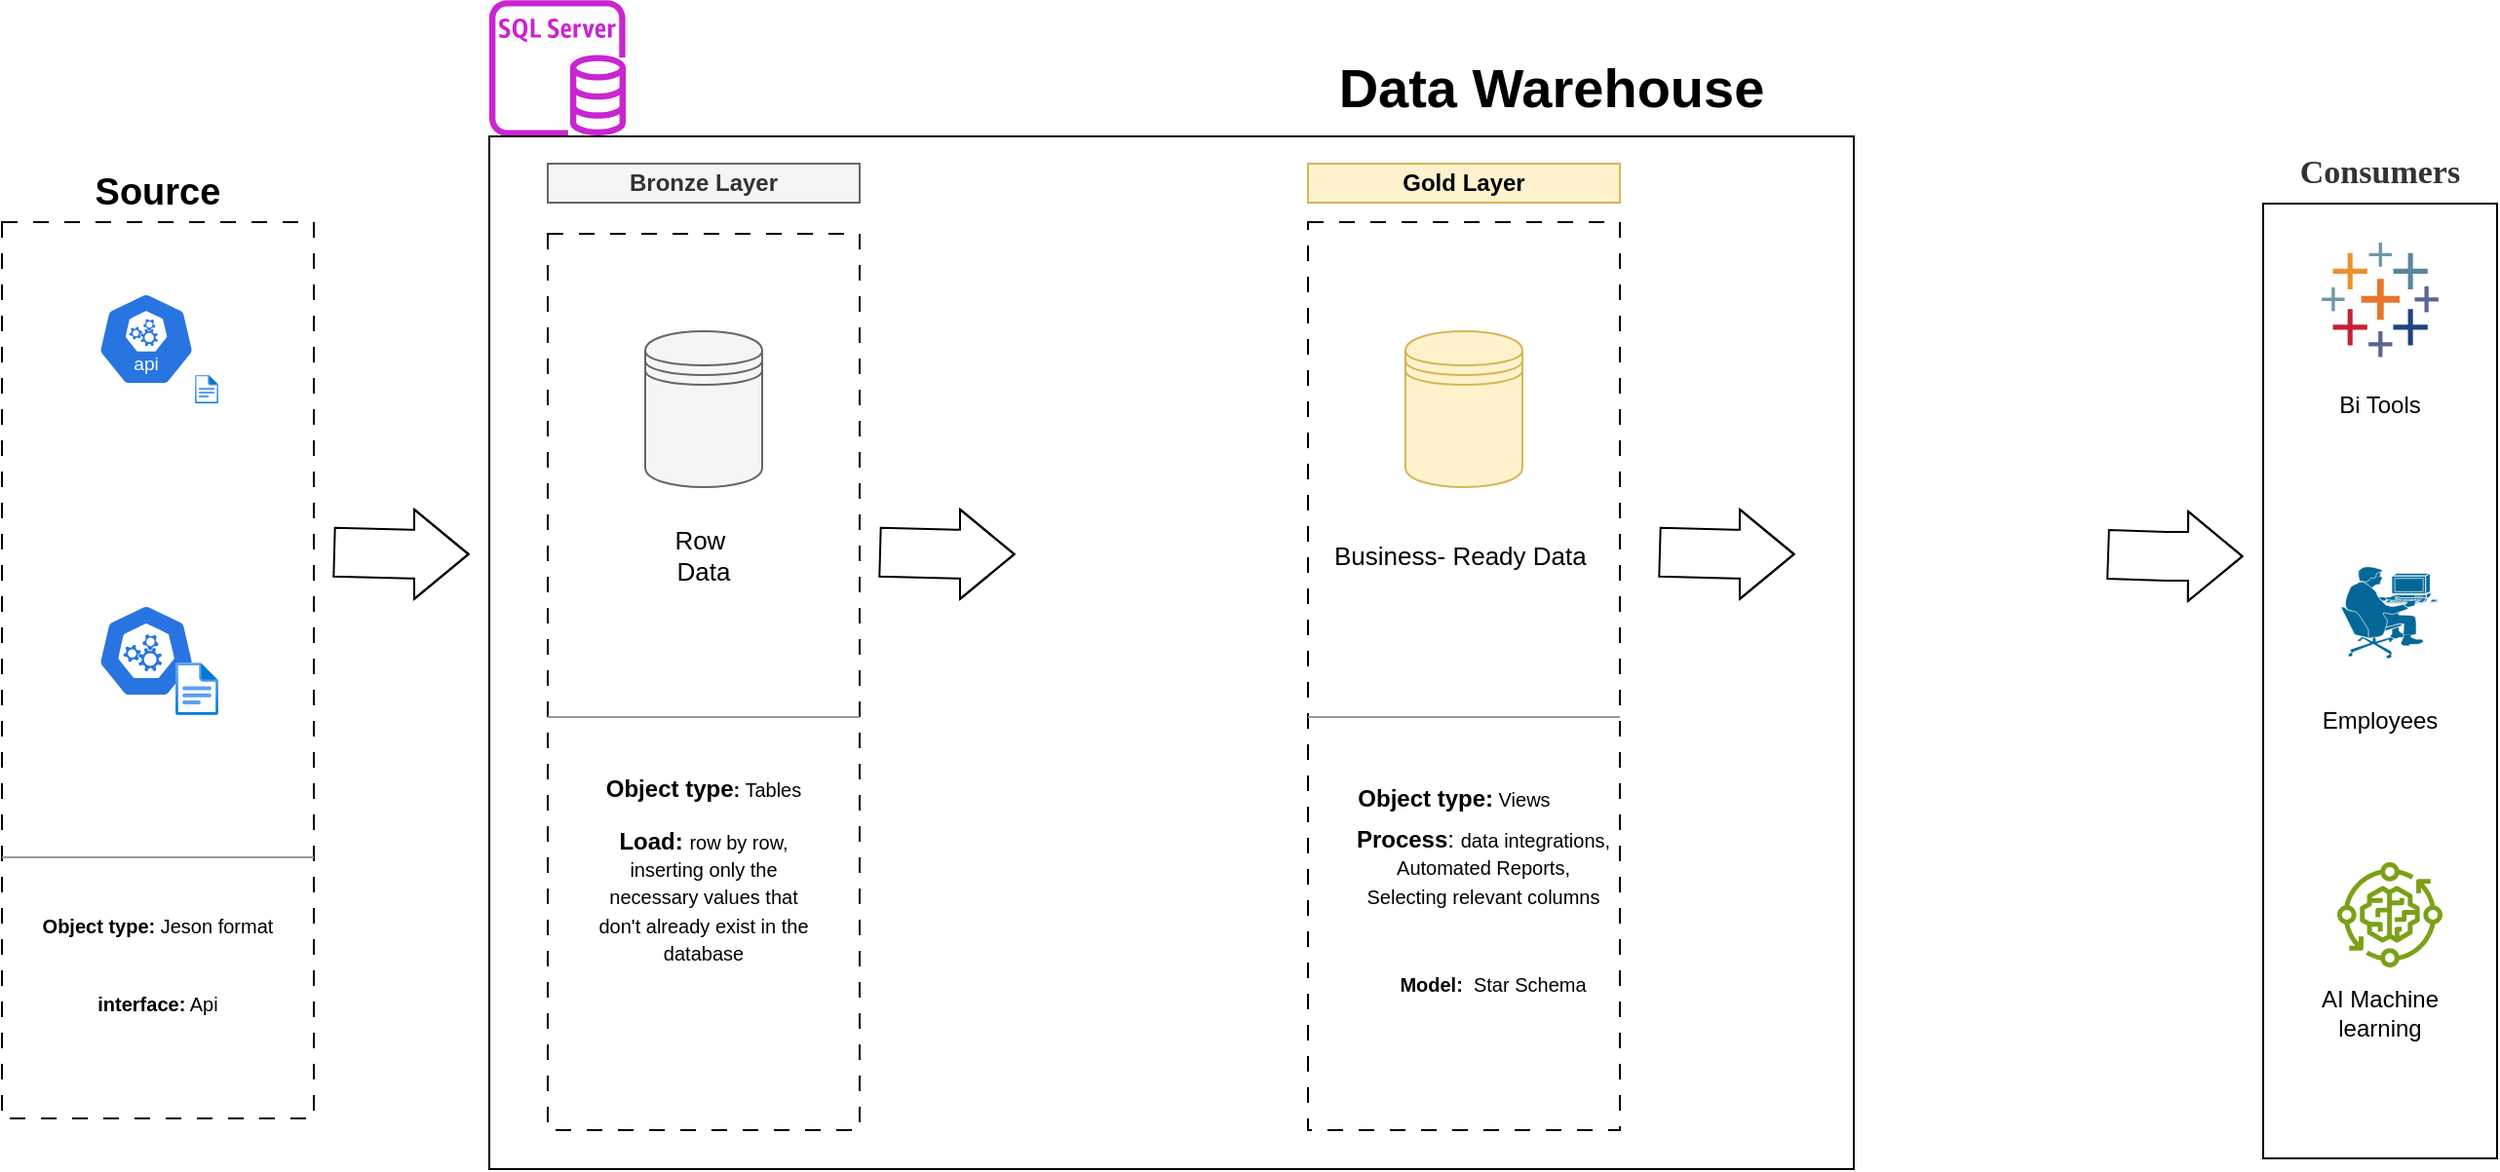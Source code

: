 <mxfile version="26.0.14">
  <diagram name="‫עמוד-1‬" id="hyvZve8t6bv8eFB8NkO2">
    <mxGraphModel dx="1050" dy="1699" grid="1" gridSize="10" guides="1" tooltips="1" connect="1" arrows="1" fold="1" page="1" pageScale="1" pageWidth="827" pageHeight="1169" math="0" shadow="0">
      <root>
        <mxCell id="0" />
        <mxCell id="1" parent="0" />
        <mxCell id="3gFK6-2FTQnyCM7ovKps-1" value="" style="rounded=0;whiteSpace=wrap;html=1;fillColor=none;dashed=1;dashPattern=8 8;" parent="1" vertex="1">
          <mxGeometry x="100" y="74" width="160" height="460" as="geometry" />
        </mxCell>
        <mxCell id="3gFK6-2FTQnyCM7ovKps-4" value="&lt;font style=&quot;font-size: 19px;&quot;&gt;&lt;b&gt;Source&lt;/b&gt;&lt;/font&gt;" style="text;html=1;align=center;verticalAlign=middle;whiteSpace=wrap;rounded=0;sketch=1;curveFitting=1;jiggle=2;" parent="1" vertex="1">
          <mxGeometry x="115" y="44" width="130" height="30" as="geometry" />
        </mxCell>
        <mxCell id="3gFK6-2FTQnyCM7ovKps-5" value="" style="aspect=fixed;sketch=0;html=1;dashed=0;whitespace=wrap;verticalLabelPosition=bottom;verticalAlign=top;fillColor=#2875E2;strokeColor=#ffffff;points=[[0.005,0.63,0],[0.1,0.2,0],[0.9,0.2,0],[0.5,0,0],[0.995,0.63,0],[0.72,0.99,0],[0.5,1,0],[0.28,0.99,0]];shape=mxgraph.kubernetes.icon2;kubernetesLabel=1;prIcon=api" parent="1" vertex="1">
          <mxGeometry x="149.05" y="110" width="50" height="48" as="geometry" />
        </mxCell>
        <mxCell id="3gFK6-2FTQnyCM7ovKps-6" value="" style="aspect=fixed;sketch=0;html=1;dashed=0;whitespace=wrap;verticalLabelPosition=bottom;verticalAlign=top;fillColor=#2875E2;strokeColor=#ffffff;points=[[0.005,0.63,0],[0.1,0.2,0],[0.9,0.2,0],[0.5,0,0],[0.995,0.63,0],[0.72,0.99,0],[0.5,1,0],[0.28,0.99,0]];shape=mxgraph.kubernetes.icon2;prIcon=api" parent="1" vertex="1">
          <mxGeometry x="149.05" y="270" width="50" height="48" as="geometry" />
        </mxCell>
        <mxCell id="3gFK6-2FTQnyCM7ovKps-7" value="" style="image;aspect=fixed;html=1;points=[];align=center;fontSize=12;image=img/lib/azure2/general/File.svg;" parent="1" vertex="1">
          <mxGeometry x="199.05" y="152.32" width="11.91" height="14.68" as="geometry" />
        </mxCell>
        <mxCell id="3gFK6-2FTQnyCM7ovKps-9" value="" style="image;aspect=fixed;html=1;points=[];align=center;fontSize=12;image=img/lib/azure2/general/File.svg;" parent="1" vertex="1">
          <mxGeometry x="189.05" y="300" width="21.91" height="27" as="geometry" />
        </mxCell>
        <mxCell id="3gFK6-2FTQnyCM7ovKps-11" value="" style="verticalLabelPosition=bottom;shadow=0;dashed=0;align=center;html=1;verticalAlign=top;strokeWidth=1;shape=mxgraph.mockup.markup.line;strokeColor=#999999;" parent="1" vertex="1">
          <mxGeometry x="100" y="390" width="160" height="20" as="geometry" />
        </mxCell>
        <mxCell id="3gFK6-2FTQnyCM7ovKps-12" value="&lt;span style=&quot;font-size: 10px;&quot;&gt;&lt;b&gt;Object type:&lt;/b&gt; Jeson format&lt;/span&gt;" style="text;html=1;align=center;verticalAlign=middle;whiteSpace=wrap;rounded=0;" parent="1" vertex="1">
          <mxGeometry x="100" y="420" width="160" height="30" as="geometry" />
        </mxCell>
        <mxCell id="3gFK6-2FTQnyCM7ovKps-13" value="&lt;span style=&quot;font-size: 10px;&quot;&gt;&lt;b&gt;interface:&lt;/b&gt; Api&lt;/span&gt;" style="text;html=1;align=center;verticalAlign=middle;whiteSpace=wrap;rounded=0;" parent="1" vertex="1">
          <mxGeometry x="100" y="460" width="160" height="30" as="geometry" />
        </mxCell>
        <mxCell id="3gFK6-2FTQnyCM7ovKps-15" value="" style="rounded=0;whiteSpace=wrap;html=1;dashed=1;dashPattern=8 8;" parent="1" vertex="1">
          <mxGeometry x="380" y="80" width="160" height="460" as="geometry" />
        </mxCell>
        <mxCell id="3gFK6-2FTQnyCM7ovKps-17" value="&lt;b&gt;Bronze Layer&lt;/b&gt;" style="rounded=0;whiteSpace=wrap;html=1;fillColor=#f5f5f5;fontColor=#333333;strokeColor=#666666;" parent="1" vertex="1">
          <mxGeometry x="380" y="44" width="160" height="20" as="geometry" />
        </mxCell>
        <mxCell id="3gFK6-2FTQnyCM7ovKps-19" value="" style="shape=datastore;whiteSpace=wrap;html=1;fillColor=#f5f5f5;fontColor=#333333;strokeColor=#666666;" parent="1" vertex="1">
          <mxGeometry x="430" y="130" width="60" height="80" as="geometry" />
        </mxCell>
        <mxCell id="3gFK6-2FTQnyCM7ovKps-20" value="Row&amp;nbsp; Data" style="text;html=1;align=center;verticalAlign=middle;whiteSpace=wrap;rounded=0;fontSize=13;" parent="1" vertex="1">
          <mxGeometry x="430" y="230" width="60" height="30" as="geometry" />
        </mxCell>
        <mxCell id="3gFK6-2FTQnyCM7ovKps-21" value="" style="verticalLabelPosition=bottom;shadow=0;dashed=0;align=center;html=1;verticalAlign=top;strokeWidth=1;shape=mxgraph.mockup.markup.line;strokeColor=#999999;" parent="1" vertex="1">
          <mxGeometry x="380" y="318" width="160" height="20" as="geometry" />
        </mxCell>
        <mxCell id="3gFK6-2FTQnyCM7ovKps-22" value="&lt;b style=&quot;&quot;&gt;&lt;font&gt;Object type&lt;/font&gt;&lt;span style=&quot;font-size: 10px;&quot;&gt;:&lt;/span&gt;&lt;/b&gt;&lt;span style=&quot;font-size: 10px;&quot;&gt; Tables&lt;/span&gt;" style="text;html=1;align=center;verticalAlign=middle;whiteSpace=wrap;rounded=0;" parent="1" vertex="1">
          <mxGeometry x="380" y="350" width="160" height="30" as="geometry" />
        </mxCell>
        <mxCell id="3gFK6-2FTQnyCM7ovKps-23" value="&lt;b&gt;Load:&amp;nbsp;&lt;/b&gt;&lt;font style=&quot;font-size: 10px;&quot;&gt;row by row, inserting only the necessary values that don&#39;t already exist in the database&lt;/font&gt;" style="text;html=1;align=center;verticalAlign=middle;whiteSpace=wrap;rounded=0;" parent="1" vertex="1">
          <mxGeometry x="405" y="390" width="110" height="60" as="geometry" />
        </mxCell>
        <mxCell id="3gFK6-2FTQnyCM7ovKps-24" value="" style="rounded=0;whiteSpace=wrap;html=1;dashed=1;dashPattern=8 8;" parent="1" vertex="1">
          <mxGeometry x="770" y="74" width="160" height="466" as="geometry" />
        </mxCell>
        <mxCell id="3gFK6-2FTQnyCM7ovKps-26" value="" style="shape=datastore;whiteSpace=wrap;html=1;fillColor=#fff2cc;strokeColor=#d6b656;" parent="1" vertex="1">
          <mxGeometry x="820" y="130" width="60" height="80" as="geometry" />
        </mxCell>
        <mxCell id="3gFK6-2FTQnyCM7ovKps-28" value="" style="verticalLabelPosition=bottom;shadow=0;dashed=0;align=center;html=1;verticalAlign=top;strokeWidth=1;shape=mxgraph.mockup.markup.line;strokeColor=#999999;" parent="1" vertex="1">
          <mxGeometry x="770" y="318" width="160" height="20" as="geometry" />
        </mxCell>
        <mxCell id="3gFK6-2FTQnyCM7ovKps-31" value="&lt;b&gt;Gold&amp;nbsp;&lt;/b&gt;&lt;b style=&quot;background-color: transparent; color: light-dark(rgb(0, 0, 0), rgb(255, 255, 255));&quot;&gt;Layer&lt;/b&gt;" style="rounded=0;whiteSpace=wrap;html=1;fillColor=#fff2cc;strokeColor=#d6b656;" parent="1" vertex="1">
          <mxGeometry x="770" y="44" width="160" height="20" as="geometry" />
        </mxCell>
        <mxCell id="3gFK6-2FTQnyCM7ovKps-36" value="&lt;b style=&quot;&quot;&gt;&lt;font&gt;Obje&lt;font style=&quot;&quot;&gt;ct type&lt;/font&gt;:&lt;/font&gt;&lt;/b&gt;&lt;span style=&quot;font-size: 10px;&quot;&gt; Views&lt;/span&gt;" style="text;html=1;align=center;verticalAlign=middle;whiteSpace=wrap;rounded=0;" parent="1" vertex="1">
          <mxGeometry x="765" y="350" width="160" height="40" as="geometry" />
        </mxCell>
        <mxCell id="3gFK6-2FTQnyCM7ovKps-39" value="&lt;b&gt;Process&lt;/b&gt;&lt;font&gt;:&lt;font style=&quot;&quot;&gt; &lt;/font&gt;&lt;/font&gt;&lt;font style=&quot;font-size: 10px;&quot;&gt;data integrations, Automated Reports,&lt;/font&gt;&lt;div&gt;&lt;font style=&quot;font-size: 10px;&quot;&gt;Selecting relevant columns&lt;/font&gt;&lt;/div&gt;" style="text;html=1;align=center;verticalAlign=middle;whiteSpace=wrap;rounded=0;" parent="1" vertex="1">
          <mxGeometry x="785" y="390" width="150" height="30" as="geometry" />
        </mxCell>
        <mxCell id="3gFK6-2FTQnyCM7ovKps-40" value="&lt;b style=&quot;font-size: 10px;&quot;&gt;Model:&amp;nbsp; &lt;/b&gt;&lt;span style=&quot;font-size: 10px;&quot;&gt;Star Schema&lt;/span&gt;" style="text;html=1;align=center;verticalAlign=middle;whiteSpace=wrap;rounded=0;" parent="1" vertex="1">
          <mxGeometry x="795" y="450" width="140" height="30" as="geometry" />
        </mxCell>
        <mxCell id="3gFK6-2FTQnyCM7ovKps-45" value="" style="shape=flexArrow;endArrow=classic;html=1;rounded=0;exitX=1.001;exitY=0.315;exitDx=0;exitDy=0;exitPerimeter=0;width=25;endSize=8.95;" parent="1" edge="1">
          <mxGeometry width="50" height="50" relative="1" as="geometry">
            <mxPoint x="550.0" y="243.33" as="sourcePoint" />
            <mxPoint x="619.84" y="244.43" as="targetPoint" />
            <Array as="points">
              <mxPoint x="589.84" y="244.43" />
            </Array>
          </mxGeometry>
        </mxCell>
        <mxCell id="3gFK6-2FTQnyCM7ovKps-47" value="" style="shape=flexArrow;endArrow=classic;html=1;rounded=0;exitX=1.001;exitY=0.315;exitDx=0;exitDy=0;exitPerimeter=0;width=25;endSize=8.95;" parent="1" edge="1">
          <mxGeometry width="50" height="50" relative="1" as="geometry">
            <mxPoint x="270.0" y="243.33" as="sourcePoint" />
            <mxPoint x="339.84" y="244.43" as="targetPoint" />
            <Array as="points">
              <mxPoint x="309.84" y="244.43" />
            </Array>
          </mxGeometry>
        </mxCell>
        <mxCell id="3gFK6-2FTQnyCM7ovKps-48" value="" style="shape=flexArrow;endArrow=classic;html=1;rounded=0;exitX=1.001;exitY=0.315;exitDx=0;exitDy=0;exitPerimeter=0;width=25;endSize=8.95;" parent="1" edge="1">
          <mxGeometry width="50" height="50" relative="1" as="geometry">
            <mxPoint x="950.0" y="243.33" as="sourcePoint" />
            <mxPoint x="1019.84" y="244.43" as="targetPoint" />
            <Array as="points">
              <mxPoint x="989.84" y="244.43" />
            </Array>
          </mxGeometry>
        </mxCell>
        <mxCell id="3gFK6-2FTQnyCM7ovKps-49" value="" style="rounded=0;whiteSpace=wrap;html=1;fillColor=none;" parent="1" vertex="1">
          <mxGeometry x="1260" y="64.5" width="120" height="490" as="geometry" />
        </mxCell>
        <mxCell id="3gFK6-2FTQnyCM7ovKps-50" value="&lt;span style=&quot;color: rgb(51, 51, 51); font-family: Assistant; text-align: start; background-color: rgb(255, 255, 255);&quot;&gt;&lt;font&gt;Consumers&lt;/font&gt;&lt;/span&gt;" style="text;html=1;align=center;verticalAlign=middle;whiteSpace=wrap;rounded=0;fontSize=17;fontStyle=1" parent="1" vertex="1">
          <mxGeometry x="1265" y="33.5" width="110" height="30" as="geometry" />
        </mxCell>
        <mxCell id="3gFK6-2FTQnyCM7ovKps-51" value="" style="verticalLabelPosition=bottom;aspect=fixed;html=1;shape=mxgraph.salesforce.analytics;" parent="1" vertex="1">
          <mxGeometry x="1290" y="84.5" width="60" height="58.8" as="geometry" />
        </mxCell>
        <mxCell id="3gFK6-2FTQnyCM7ovKps-52" value="Bi Tools" style="text;html=1;align=center;verticalAlign=middle;whiteSpace=wrap;rounded=0;" parent="1" vertex="1">
          <mxGeometry x="1270" y="152.5" width="100" height="30" as="geometry" />
        </mxCell>
        <mxCell id="3gFK6-2FTQnyCM7ovKps-54" value="" style="shape=mxgraph.cisco.people.pc_man;html=1;pointerEvents=1;dashed=0;fillColor=#036897;strokeColor=#ffffff;strokeWidth=2;verticalLabelPosition=bottom;verticalAlign=top;align=center;outlineConnect=0;" parent="1" vertex="1">
          <mxGeometry x="1300" y="250.5" width="50" height="48" as="geometry" />
        </mxCell>
        <mxCell id="3gFK6-2FTQnyCM7ovKps-55" value="Employees" style="text;html=1;align=center;verticalAlign=middle;whiteSpace=wrap;rounded=0;" parent="1" vertex="1">
          <mxGeometry x="1270" y="314.5" width="100" height="30" as="geometry" />
        </mxCell>
        <mxCell id="3gFK6-2FTQnyCM7ovKps-56" value="" style="sketch=0;outlineConnect=0;fontColor=#232F3E;gradientColor=none;fillColor=#7AA116;strokeColor=none;dashed=0;verticalLabelPosition=bottom;verticalAlign=top;align=center;html=1;fontSize=12;fontStyle=0;aspect=fixed;pointerEvents=1;shape=mxgraph.aws4.iot_greengrass_component_machine_learning;" parent="1" vertex="1">
          <mxGeometry x="1298" y="402.5" width="54" height="54" as="geometry" />
        </mxCell>
        <mxCell id="3gFK6-2FTQnyCM7ovKps-57" value="AI Machine learning" style="text;html=1;align=center;verticalAlign=middle;whiteSpace=wrap;rounded=0;" parent="1" vertex="1">
          <mxGeometry x="1270" y="464.5" width="100" height="30" as="geometry" />
        </mxCell>
        <mxCell id="3gFK6-2FTQnyCM7ovKps-58" value="" style="shape=flexArrow;endArrow=classic;html=1;rounded=0;exitX=1.001;exitY=0.315;exitDx=0;exitDy=0;exitPerimeter=0;width=25;endSize=8.95;" parent="1" edge="1">
          <mxGeometry width="50" height="50" relative="1" as="geometry">
            <mxPoint x="1180.0" y="244.45" as="sourcePoint" />
            <mxPoint x="1249.84" y="245.55" as="targetPoint" />
            <Array as="points">
              <mxPoint x="1210" y="245.45" />
            </Array>
          </mxGeometry>
        </mxCell>
        <mxCell id="3gFK6-2FTQnyCM7ovKps-61" value="&lt;font style=&quot;font-size: 28px;&quot;&gt;&lt;b&gt;Data Warehouse&lt;/b&gt;&lt;/font&gt;" style="text;html=1;align=center;verticalAlign=middle;whiteSpace=wrap;rounded=0;" parent="1" vertex="1">
          <mxGeometry x="740" y="-10" width="310" height="30" as="geometry" />
        </mxCell>
        <mxCell id="3gFK6-2FTQnyCM7ovKps-62" value="" style="sketch=0;outlineConnect=0;fontColor=#232F3E;gradientColor=none;fillColor=#C925D1;strokeColor=none;dashed=0;verticalLabelPosition=bottom;verticalAlign=top;align=center;html=1;fontSize=12;fontStyle=0;aspect=fixed;pointerEvents=1;shape=mxgraph.aws4.rds_sql_server_instance;" parent="1" vertex="1">
          <mxGeometry x="350" y="-40" width="70" height="70" as="geometry" />
        </mxCell>
        <mxCell id="pSt12Gm9G0E2ev9fyqW8-3" value="Business- Ready Data&amp;nbsp;" style="text;html=1;align=center;verticalAlign=middle;whiteSpace=wrap;rounded=0;fontSize=13;" vertex="1" parent="1">
          <mxGeometry x="770" y="230" width="160" height="30" as="geometry" />
        </mxCell>
        <mxCell id="pSt12Gm9G0E2ev9fyqW8-4" value="" style="rounded=0;whiteSpace=wrap;html=1;fillColor=none;" vertex="1" parent="1">
          <mxGeometry x="350" y="30" width="700" height="530" as="geometry" />
        </mxCell>
      </root>
    </mxGraphModel>
  </diagram>
</mxfile>

